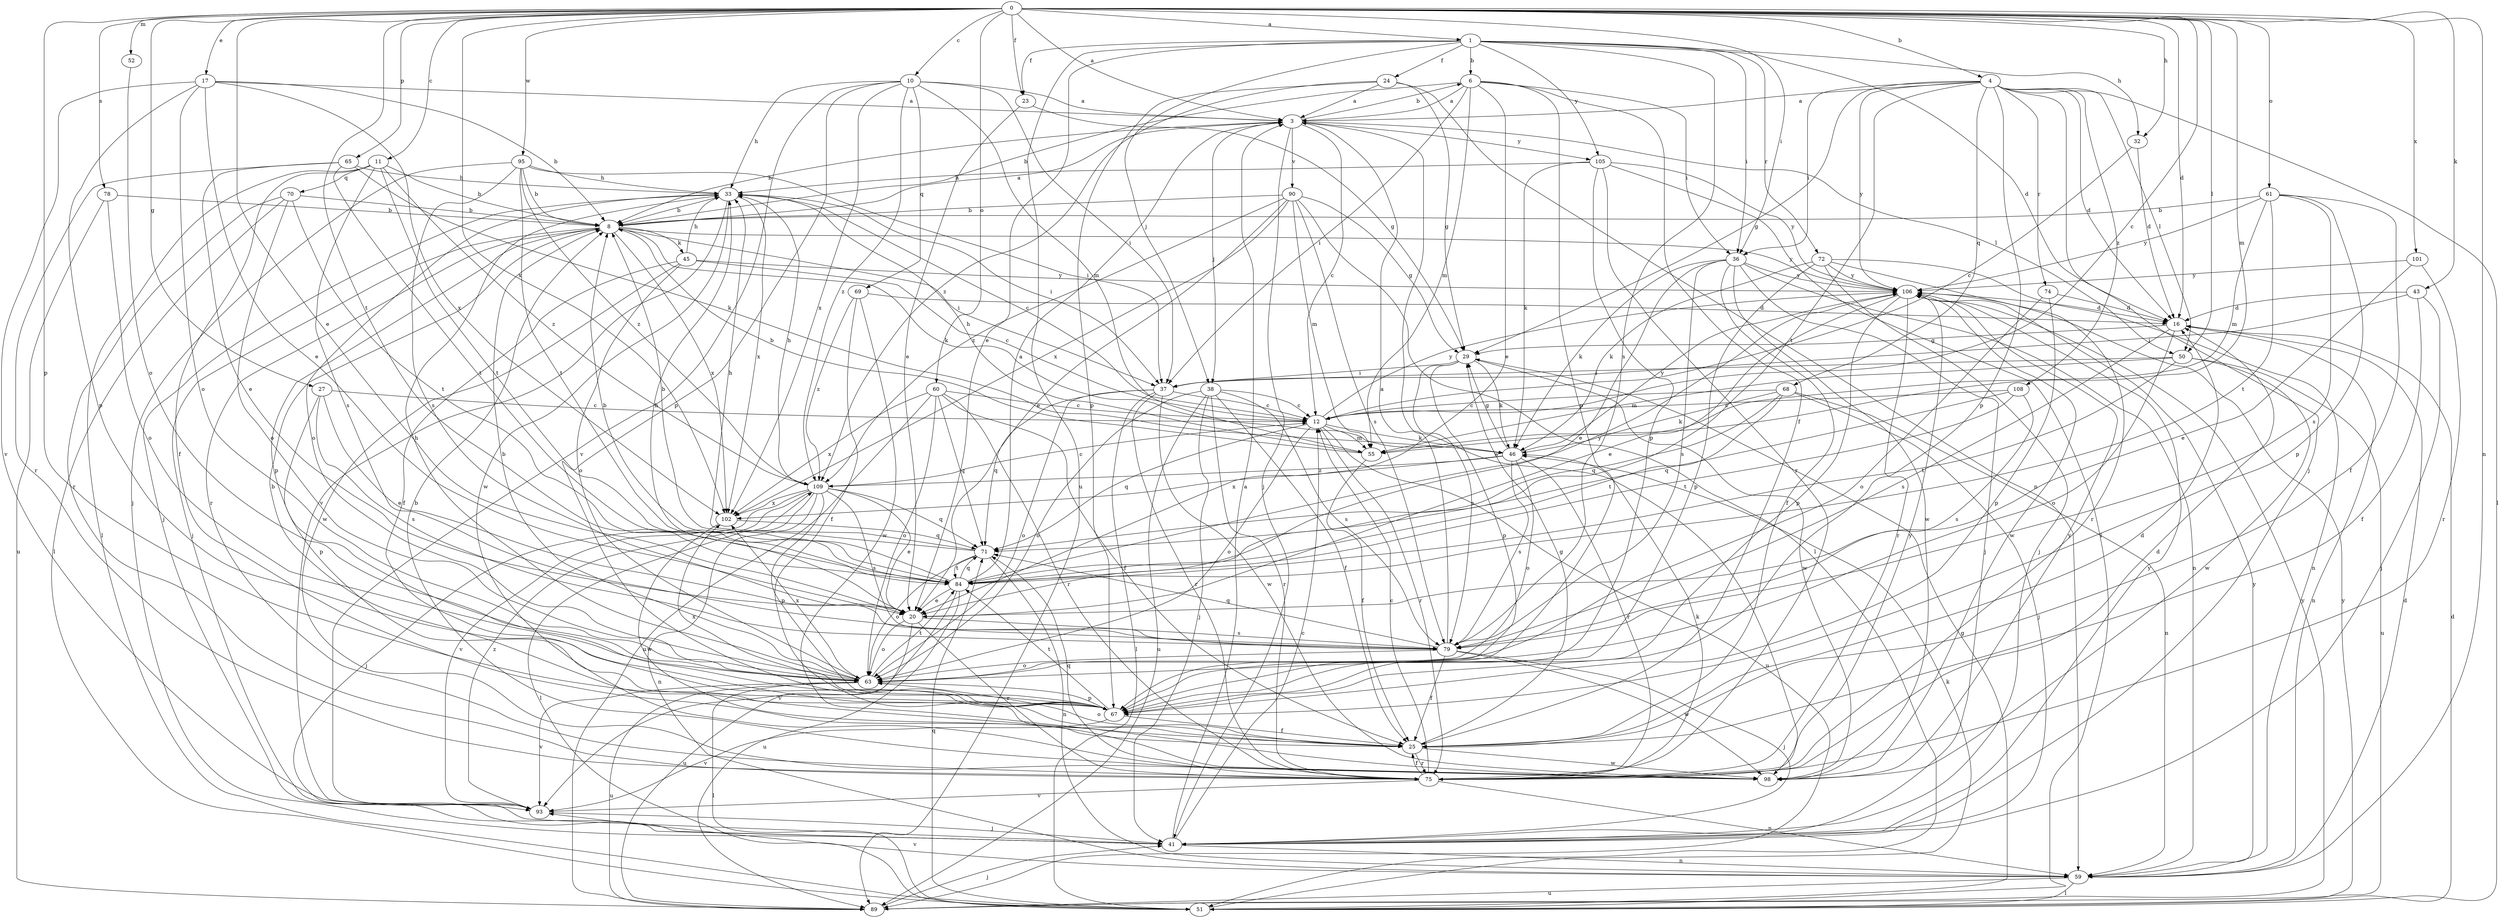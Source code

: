 strict digraph  {
0;
1;
3;
4;
6;
8;
10;
11;
12;
16;
17;
20;
23;
24;
25;
27;
29;
32;
33;
36;
37;
38;
41;
43;
45;
46;
50;
51;
52;
55;
59;
60;
61;
63;
65;
67;
68;
69;
70;
71;
72;
74;
75;
78;
79;
84;
89;
90;
93;
95;
98;
101;
102;
105;
106;
108;
109;
0 -> 1  [label=a];
0 -> 3  [label=a];
0 -> 4  [label=b];
0 -> 10  [label=c];
0 -> 11  [label=c];
0 -> 12  [label=c];
0 -> 16  [label=d];
0 -> 17  [label=e];
0 -> 20  [label=e];
0 -> 23  [label=f];
0 -> 27  [label=g];
0 -> 32  [label=h];
0 -> 36  [label=i];
0 -> 43  [label=k];
0 -> 50  [label=l];
0 -> 52  [label=m];
0 -> 55  [label=m];
0 -> 59  [label=n];
0 -> 60  [label=o];
0 -> 61  [label=o];
0 -> 65  [label=p];
0 -> 67  [label=p];
0 -> 78  [label=s];
0 -> 84  [label=t];
0 -> 95  [label=w];
0 -> 101  [label=x];
0 -> 102  [label=x];
1 -> 6  [label=b];
1 -> 16  [label=d];
1 -> 20  [label=e];
1 -> 23  [label=f];
1 -> 24  [label=f];
1 -> 32  [label=h];
1 -> 36  [label=i];
1 -> 38  [label=j];
1 -> 72  [label=r];
1 -> 79  [label=s];
1 -> 89  [label=u];
1 -> 105  [label=y];
3 -> 6  [label=b];
3 -> 8  [label=b];
3 -> 12  [label=c];
3 -> 38  [label=j];
3 -> 41  [label=j];
3 -> 50  [label=l];
3 -> 90  [label=v];
3 -> 98  [label=w];
3 -> 105  [label=y];
4 -> 3  [label=a];
4 -> 16  [label=d];
4 -> 29  [label=g];
4 -> 36  [label=i];
4 -> 41  [label=j];
4 -> 50  [label=l];
4 -> 51  [label=l];
4 -> 67  [label=p];
4 -> 68  [label=q];
4 -> 74  [label=r];
4 -> 84  [label=t];
4 -> 106  [label=y];
4 -> 108  [label=z];
6 -> 3  [label=a];
6 -> 8  [label=b];
6 -> 20  [label=e];
6 -> 25  [label=f];
6 -> 36  [label=i];
6 -> 37  [label=i];
6 -> 55  [label=m];
6 -> 67  [label=p];
8 -> 3  [label=a];
8 -> 37  [label=i];
8 -> 41  [label=j];
8 -> 45  [label=k];
8 -> 46  [label=k];
8 -> 67  [label=p];
8 -> 75  [label=r];
8 -> 102  [label=x];
8 -> 106  [label=y];
10 -> 3  [label=a];
10 -> 33  [label=h];
10 -> 37  [label=i];
10 -> 55  [label=m];
10 -> 67  [label=p];
10 -> 69  [label=q];
10 -> 93  [label=v];
10 -> 102  [label=x];
10 -> 109  [label=z];
11 -> 8  [label=b];
11 -> 25  [label=f];
11 -> 51  [label=l];
11 -> 70  [label=q];
11 -> 79  [label=s];
11 -> 84  [label=t];
11 -> 109  [label=z];
12 -> 46  [label=k];
12 -> 55  [label=m];
12 -> 63  [label=o];
12 -> 71  [label=q];
12 -> 75  [label=r];
12 -> 89  [label=u];
12 -> 106  [label=y];
16 -> 29  [label=g];
16 -> 59  [label=n];
16 -> 63  [label=o];
16 -> 79  [label=s];
17 -> 3  [label=a];
17 -> 8  [label=b];
17 -> 20  [label=e];
17 -> 63  [label=o];
17 -> 67  [label=p];
17 -> 93  [label=v];
17 -> 102  [label=x];
20 -> 33  [label=h];
20 -> 63  [label=o];
20 -> 75  [label=r];
20 -> 79  [label=s];
20 -> 89  [label=u];
23 -> 20  [label=e];
23 -> 29  [label=g];
24 -> 3  [label=a];
24 -> 29  [label=g];
24 -> 59  [label=n];
24 -> 67  [label=p];
24 -> 109  [label=z];
25 -> 8  [label=b];
25 -> 16  [label=d];
25 -> 29  [label=g];
25 -> 63  [label=o];
25 -> 75  [label=r];
25 -> 98  [label=w];
27 -> 12  [label=c];
27 -> 20  [label=e];
27 -> 67  [label=p];
27 -> 79  [label=s];
29 -> 37  [label=i];
29 -> 46  [label=k];
29 -> 67  [label=p];
29 -> 79  [label=s];
29 -> 98  [label=w];
32 -> 12  [label=c];
32 -> 16  [label=d];
33 -> 8  [label=b];
33 -> 12  [label=c];
33 -> 37  [label=i];
33 -> 41  [label=j];
33 -> 63  [label=o];
33 -> 93  [label=v];
33 -> 98  [label=w];
33 -> 102  [label=x];
36 -> 20  [label=e];
36 -> 25  [label=f];
36 -> 41  [label=j];
36 -> 46  [label=k];
36 -> 59  [label=n];
36 -> 79  [label=s];
36 -> 98  [label=w];
36 -> 106  [label=y];
37 -> 12  [label=c];
37 -> 51  [label=l];
37 -> 63  [label=o];
37 -> 71  [label=q];
37 -> 75  [label=r];
37 -> 98  [label=w];
38 -> 12  [label=c];
38 -> 25  [label=f];
38 -> 41  [label=j];
38 -> 63  [label=o];
38 -> 75  [label=r];
38 -> 79  [label=s];
38 -> 89  [label=u];
41 -> 3  [label=a];
41 -> 12  [label=c];
41 -> 59  [label=n];
41 -> 106  [label=y];
43 -> 16  [label=d];
43 -> 25  [label=f];
43 -> 37  [label=i];
43 -> 41  [label=j];
45 -> 12  [label=c];
45 -> 25  [label=f];
45 -> 33  [label=h];
45 -> 63  [label=o];
45 -> 98  [label=w];
45 -> 106  [label=y];
46 -> 29  [label=g];
46 -> 63  [label=o];
46 -> 75  [label=r];
46 -> 79  [label=s];
46 -> 102  [label=x];
46 -> 106  [label=y];
46 -> 109  [label=z];
50 -> 37  [label=i];
50 -> 55  [label=m];
50 -> 84  [label=t];
50 -> 89  [label=u];
50 -> 98  [label=w];
51 -> 16  [label=d];
51 -> 29  [label=g];
51 -> 46  [label=k];
51 -> 71  [label=q];
51 -> 106  [label=y];
52 -> 63  [label=o];
55 -> 8  [label=b];
55 -> 25  [label=f];
55 -> 33  [label=h];
59 -> 16  [label=d];
59 -> 51  [label=l];
59 -> 89  [label=u];
59 -> 93  [label=v];
59 -> 106  [label=y];
60 -> 12  [label=c];
60 -> 25  [label=f];
60 -> 63  [label=o];
60 -> 71  [label=q];
60 -> 75  [label=r];
60 -> 89  [label=u];
60 -> 102  [label=x];
61 -> 8  [label=b];
61 -> 25  [label=f];
61 -> 55  [label=m];
61 -> 67  [label=p];
61 -> 79  [label=s];
61 -> 84  [label=t];
61 -> 106  [label=y];
63 -> 8  [label=b];
63 -> 33  [label=h];
63 -> 51  [label=l];
63 -> 67  [label=p];
63 -> 84  [label=t];
63 -> 89  [label=u];
63 -> 93  [label=v];
63 -> 102  [label=x];
65 -> 20  [label=e];
65 -> 33  [label=h];
65 -> 46  [label=k];
65 -> 75  [label=r];
65 -> 84  [label=t];
67 -> 25  [label=f];
67 -> 84  [label=t];
67 -> 93  [label=v];
67 -> 102  [label=x];
68 -> 12  [label=c];
68 -> 41  [label=j];
68 -> 46  [label=k];
68 -> 59  [label=n];
68 -> 71  [label=q];
68 -> 84  [label=t];
69 -> 16  [label=d];
69 -> 25  [label=f];
69 -> 98  [label=w];
69 -> 109  [label=z];
70 -> 8  [label=b];
70 -> 51  [label=l];
70 -> 63  [label=o];
70 -> 75  [label=r];
70 -> 84  [label=t];
71 -> 8  [label=b];
71 -> 33  [label=h];
71 -> 59  [label=n];
71 -> 63  [label=o];
71 -> 84  [label=t];
72 -> 41  [label=j];
72 -> 46  [label=k];
72 -> 59  [label=n];
72 -> 67  [label=p];
72 -> 75  [label=r];
72 -> 106  [label=y];
74 -> 16  [label=d];
74 -> 63  [label=o];
74 -> 67  [label=p];
75 -> 12  [label=c];
75 -> 16  [label=d];
75 -> 25  [label=f];
75 -> 46  [label=k];
75 -> 59  [label=n];
75 -> 71  [label=q];
75 -> 93  [label=v];
75 -> 106  [label=y];
78 -> 8  [label=b];
78 -> 63  [label=o];
78 -> 89  [label=u];
79 -> 3  [label=a];
79 -> 25  [label=f];
79 -> 41  [label=j];
79 -> 63  [label=o];
79 -> 71  [label=q];
79 -> 98  [label=w];
84 -> 3  [label=a];
84 -> 8  [label=b];
84 -> 20  [label=e];
84 -> 71  [label=q];
84 -> 89  [label=u];
84 -> 93  [label=v];
84 -> 106  [label=y];
89 -> 41  [label=j];
89 -> 106  [label=y];
90 -> 8  [label=b];
90 -> 20  [label=e];
90 -> 29  [label=g];
90 -> 51  [label=l];
90 -> 55  [label=m];
90 -> 79  [label=s];
90 -> 102  [label=x];
90 -> 109  [label=z];
93 -> 41  [label=j];
93 -> 109  [label=z];
95 -> 8  [label=b];
95 -> 33  [label=h];
95 -> 37  [label=i];
95 -> 41  [label=j];
95 -> 79  [label=s];
95 -> 84  [label=t];
95 -> 109  [label=z];
98 -> 8  [label=b];
98 -> 106  [label=y];
101 -> 20  [label=e];
101 -> 75  [label=r];
101 -> 106  [label=y];
102 -> 71  [label=q];
102 -> 98  [label=w];
105 -> 33  [label=h];
105 -> 46  [label=k];
105 -> 51  [label=l];
105 -> 67  [label=p];
105 -> 75  [label=r];
105 -> 106  [label=y];
106 -> 16  [label=d];
106 -> 20  [label=e];
106 -> 67  [label=p];
106 -> 75  [label=r];
106 -> 98  [label=w];
108 -> 12  [label=c];
108 -> 71  [label=q];
108 -> 79  [label=s];
108 -> 84  [label=t];
109 -> 12  [label=c];
109 -> 20  [label=e];
109 -> 33  [label=h];
109 -> 41  [label=j];
109 -> 51  [label=l];
109 -> 59  [label=n];
109 -> 67  [label=p];
109 -> 71  [label=q];
109 -> 79  [label=s];
109 -> 93  [label=v];
109 -> 102  [label=x];
}
